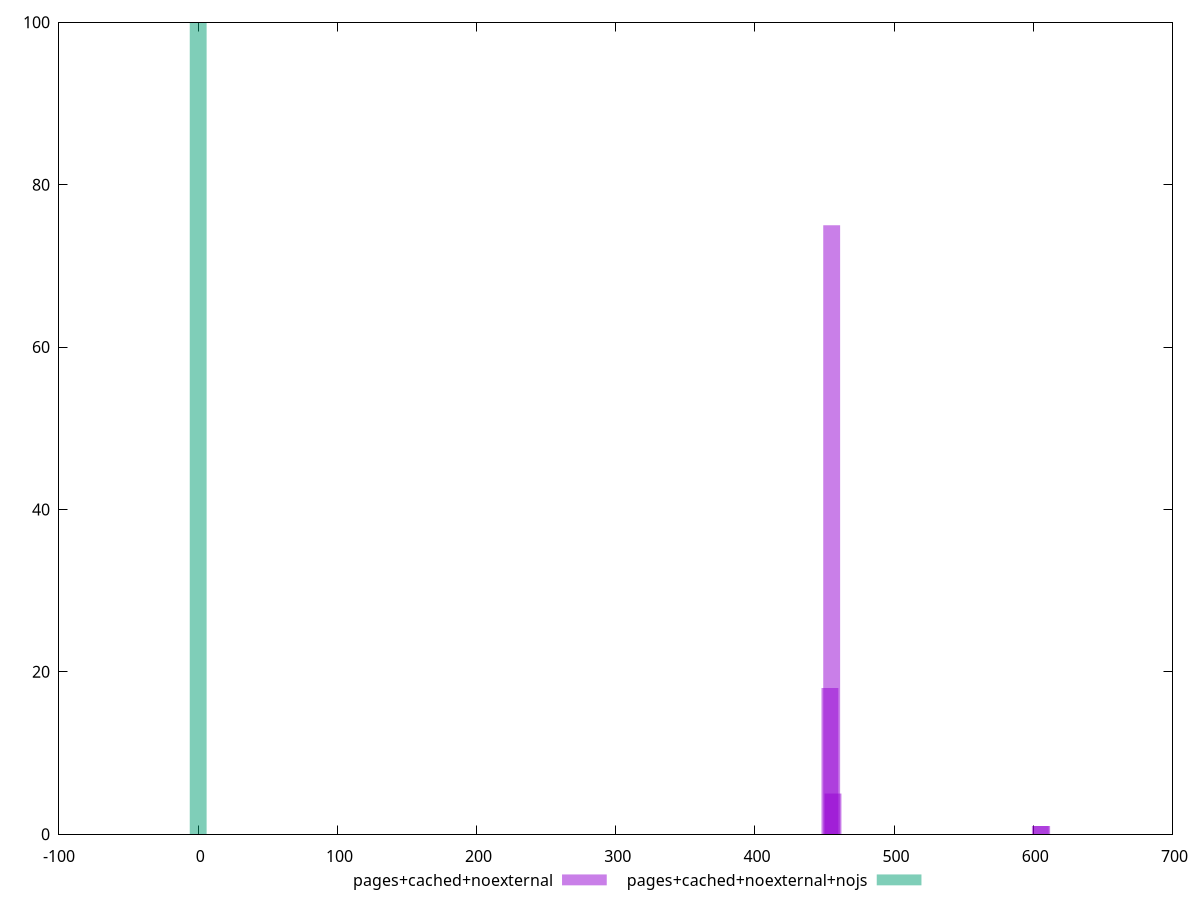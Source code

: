 $_pagesCachedNoexternal <<EOF
455.13950614284533 75
453.8796043957371 18
456.0844324531765 5
605.0678140487238 1
606.012740359055 1
EOF
$_pagesCachedNoexternalNojs <<EOF
0 100
EOF
set key outside below
set terminal pngcairo
set output "report_00006_2020-11-02T20-21-41.718Z/uses-rel-preload/uses-rel-preload_pages+cached+noexternal_pages+cached+noexternal+nojs+hist.png"
set boxwidth 12.1202548071811
set style fill transparent solid 0.5 noborder
set yrange [0:100]
plot $_pagesCachedNoexternal title "pages+cached+noexternal" with boxes ,$_pagesCachedNoexternalNojs title "pages+cached+noexternal+nojs" with boxes ,